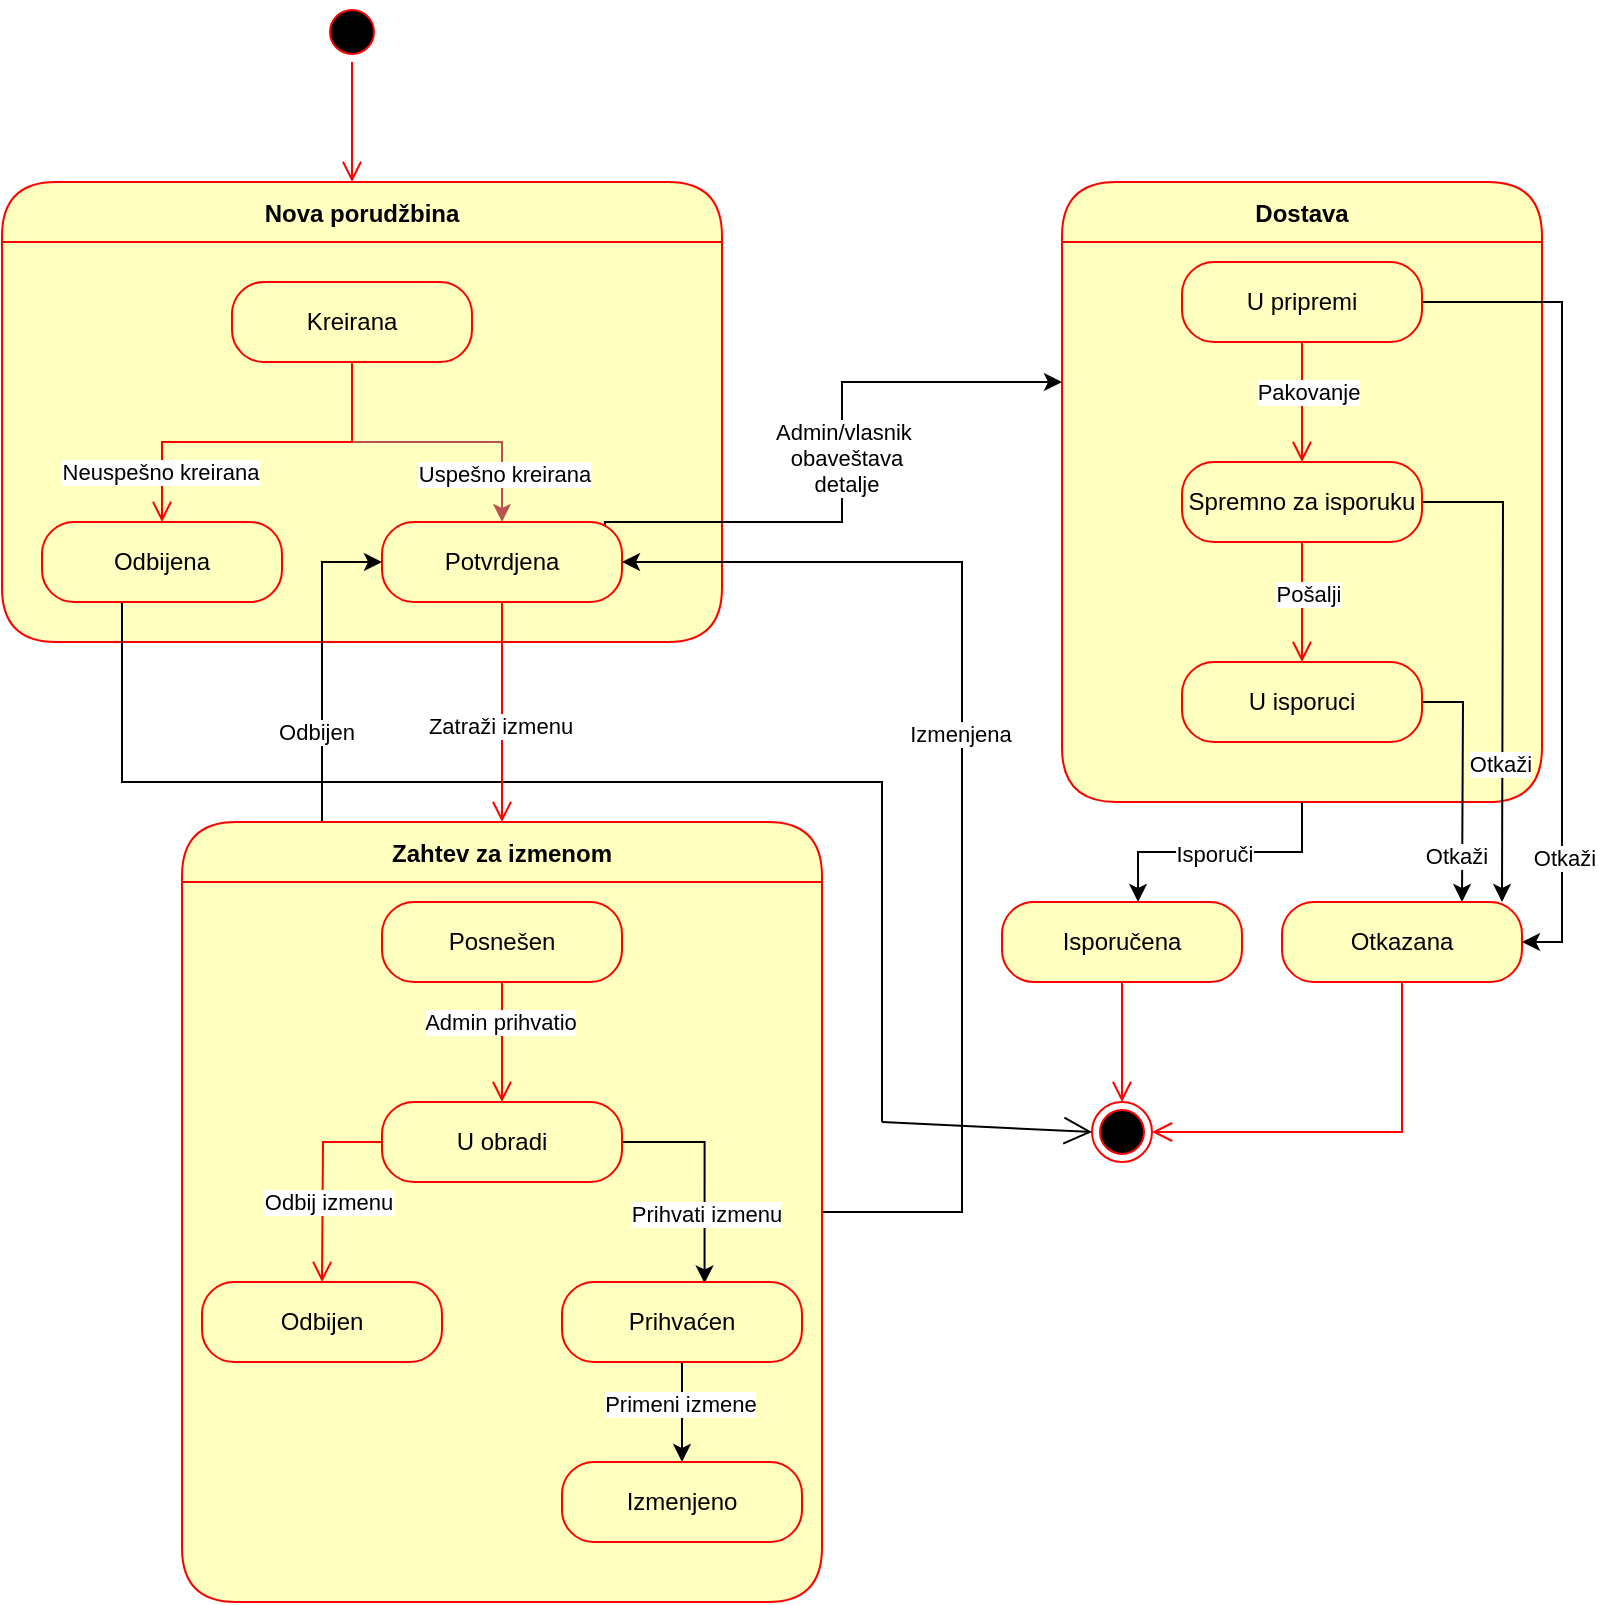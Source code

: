 <mxfile version="28.1.2">
  <diagram name="Page-1" id="dD0RzbWAJRVFWUIthWXu">
    <mxGraphModel dx="1186" dy="845" grid="1" gridSize="10" guides="1" tooltips="1" connect="1" arrows="1" fold="1" page="1" pageScale="1" pageWidth="850" pageHeight="1100" math="0" shadow="0">
      <root>
        <mxCell id="0" />
        <mxCell id="1" parent="0" />
        <mxCell id="jijcVxQb25p9yLqvrZua-1" value="" style="ellipse;html=1;shape=startState;fillColor=#000000;strokeColor=#ff0000;" parent="1" vertex="1">
          <mxGeometry x="190" y="30" width="30" height="30" as="geometry" />
        </mxCell>
        <mxCell id="jijcVxQb25p9yLqvrZua-2" value="" style="edgeStyle=orthogonalEdgeStyle;html=1;verticalAlign=bottom;endArrow=open;endSize=8;strokeColor=#ff0000;rounded=0;" parent="1" source="jijcVxQb25p9yLqvrZua-1" edge="1">
          <mxGeometry relative="1" as="geometry">
            <mxPoint x="205" y="120" as="targetPoint" />
          </mxGeometry>
        </mxCell>
        <mxCell id="jijcVxQb25p9yLqvrZua-3" value="Nova porudžbina" style="swimlane;fontStyle=1;align=center;verticalAlign=middle;childLayout=stackLayout;horizontal=1;startSize=30;horizontalStack=0;resizeParent=0;resizeLast=1;container=0;fontColor=#000000;collapsible=0;rounded=1;arcSize=30;strokeColor=#ff0000;fillColor=#ffffc0;swimlaneFillColor=#ffffc0;dropTarget=0;" parent="1" vertex="1">
          <mxGeometry x="30" y="120" width="360" height="230" as="geometry" />
        </mxCell>
        <mxCell id="jijcVxQb25p9yLqvrZua-14" style="edgeStyle=orthogonalEdgeStyle;rounded=0;orthogonalLoop=1;jettySize=auto;html=1;entryX=0.5;entryY=0;entryDx=0;entryDy=0;fillColor=#f8cecc;strokeColor=#b85450;" parent="1" source="jijcVxQb25p9yLqvrZua-6" target="jijcVxQb25p9yLqvrZua-12" edge="1">
          <mxGeometry relative="1" as="geometry" />
        </mxCell>
        <mxCell id="jijcVxQb25p9yLqvrZua-16" value="Uspešno kreirana" style="edgeLabel;html=1;align=center;verticalAlign=middle;resizable=0;points=[];" parent="jijcVxQb25p9yLqvrZua-14" vertex="1" connectable="0">
          <mxGeometry x="0.69" y="1" relative="1" as="geometry">
            <mxPoint as="offset" />
          </mxGeometry>
        </mxCell>
        <mxCell id="jijcVxQb25p9yLqvrZua-6" value="Kreirana" style="rounded=1;whiteSpace=wrap;html=1;arcSize=40;fontColor=#000000;fillColor=#ffffc0;strokeColor=#ff0000;" parent="1" vertex="1">
          <mxGeometry x="145" y="170" width="120" height="40" as="geometry" />
        </mxCell>
        <mxCell id="jijcVxQb25p9yLqvrZua-7" value="" style="edgeStyle=orthogonalEdgeStyle;html=1;verticalAlign=bottom;endArrow=open;endSize=8;strokeColor=#ff0000;rounded=0;entryX=0.5;entryY=0;entryDx=0;entryDy=0;" parent="1" source="jijcVxQb25p9yLqvrZua-6" target="jijcVxQb25p9yLqvrZua-10" edge="1">
          <mxGeometry relative="1" as="geometry">
            <mxPoint x="205" y="270" as="targetPoint" />
          </mxGeometry>
        </mxCell>
        <mxCell id="jijcVxQb25p9yLqvrZua-15" value="Neuspešno kreirana" style="edgeLabel;html=1;align=center;verticalAlign=middle;resizable=0;points=[];" parent="jijcVxQb25p9yLqvrZua-7" vertex="1" connectable="0">
          <mxGeometry x="0.714" y="-1" relative="1" as="geometry">
            <mxPoint as="offset" />
          </mxGeometry>
        </mxCell>
        <mxCell id="jijcVxQb25p9yLqvrZua-61" style="edgeStyle=elbowEdgeStyle;rounded=0;orthogonalLoop=1;jettySize=auto;html=1;elbow=vertical;endArrow=none;endFill=0;" parent="1" edge="1">
          <mxGeometry relative="1" as="geometry">
            <mxPoint x="470" y="590" as="targetPoint" />
            <mxPoint x="90" y="330" as="sourcePoint" />
            <Array as="points">
              <mxPoint x="280" y="420" />
            </Array>
          </mxGeometry>
        </mxCell>
        <mxCell id="jijcVxQb25p9yLqvrZua-10" value="Odbijena" style="rounded=1;whiteSpace=wrap;html=1;arcSize=40;fontColor=#000000;fillColor=#ffffc0;strokeColor=#ff0000;" parent="1" vertex="1">
          <mxGeometry x="50" y="290" width="120" height="40" as="geometry" />
        </mxCell>
        <mxCell id="jijcVxQb25p9yLqvrZua-47" style="edgeStyle=orthogonalEdgeStyle;rounded=0;orthogonalLoop=1;jettySize=auto;html=1;exitX=0.928;exitY=0.167;exitDx=0;exitDy=0;exitPerimeter=0;" parent="1" source="jijcVxQb25p9yLqvrZua-12" edge="1">
          <mxGeometry relative="1" as="geometry">
            <mxPoint x="560" y="220" as="targetPoint" />
            <Array as="points">
              <mxPoint x="331" y="290" />
              <mxPoint x="450" y="290" />
              <mxPoint x="450" y="220" />
              <mxPoint x="560" y="220" />
            </Array>
          </mxGeometry>
        </mxCell>
        <mxCell id="jijcVxQb25p9yLqvrZua-48" value="Admin/vlasnik&amp;nbsp;&lt;div&gt;obaveštava&lt;/div&gt;&lt;div&gt;detalje&lt;/div&gt;" style="edgeLabel;html=1;align=center;verticalAlign=middle;resizable=0;points=[];" parent="jijcVxQb25p9yLqvrZua-47" vertex="1" connectable="0">
          <mxGeometry x="-0.18" y="2" relative="1" as="geometry">
            <mxPoint x="2" y="-30" as="offset" />
          </mxGeometry>
        </mxCell>
        <mxCell id="jijcVxQb25p9yLqvrZua-12" value="Potvrdjena" style="rounded=1;whiteSpace=wrap;html=1;arcSize=40;fontColor=#000000;fillColor=#ffffc0;strokeColor=#ff0000;" parent="1" vertex="1">
          <mxGeometry x="220" y="290" width="120" height="40" as="geometry" />
        </mxCell>
        <mxCell id="jijcVxQb25p9yLqvrZua-13" value="" style="edgeStyle=orthogonalEdgeStyle;html=1;verticalAlign=bottom;endArrow=open;endSize=8;strokeColor=#ff0000;rounded=0;entryX=0.5;entryY=0;entryDx=0;entryDy=0;" parent="1" source="jijcVxQb25p9yLqvrZua-12" target="jijcVxQb25p9yLqvrZua-17" edge="1">
          <mxGeometry relative="1" as="geometry">
            <mxPoint x="280" y="390" as="targetPoint" />
          </mxGeometry>
        </mxCell>
        <mxCell id="jijcVxQb25p9yLqvrZua-20" value="Zatraži izmenu" style="edgeLabel;html=1;align=center;verticalAlign=middle;resizable=0;points=[];" parent="jijcVxQb25p9yLqvrZua-13" vertex="1" connectable="0">
          <mxGeometry x="0.127" y="-1" relative="1" as="geometry">
            <mxPoint as="offset" />
          </mxGeometry>
        </mxCell>
        <mxCell id="jijcVxQb25p9yLqvrZua-38" style="edgeStyle=elbowEdgeStyle;rounded=0;orthogonalLoop=1;jettySize=auto;html=1;entryX=1;entryY=0.5;entryDx=0;entryDy=0;entryPerimeter=0;" parent="1" source="jijcVxQb25p9yLqvrZua-17" target="jijcVxQb25p9yLqvrZua-12" edge="1">
          <mxGeometry relative="1" as="geometry">
            <mxPoint x="350" y="310" as="targetPoint" />
            <Array as="points">
              <mxPoint x="510" y="380" />
            </Array>
          </mxGeometry>
        </mxCell>
        <mxCell id="jijcVxQb25p9yLqvrZua-39" value="Izmenjena" style="edgeLabel;html=1;align=center;verticalAlign=middle;resizable=0;points=[];" parent="jijcVxQb25p9yLqvrZua-38" vertex="1" connectable="0">
          <mxGeometry x="0.094" y="1" relative="1" as="geometry">
            <mxPoint as="offset" />
          </mxGeometry>
        </mxCell>
        <mxCell id="jijcVxQb25p9yLqvrZua-42" style="edgeStyle=elbowEdgeStyle;rounded=0;orthogonalLoop=1;jettySize=auto;html=1;entryX=0;entryY=0.5;entryDx=0;entryDy=0;" parent="1" source="jijcVxQb25p9yLqvrZua-17" target="jijcVxQb25p9yLqvrZua-12" edge="1">
          <mxGeometry relative="1" as="geometry">
            <mxPoint x="210" y="380" as="targetPoint" />
            <Array as="points">
              <mxPoint x="190" y="400" />
            </Array>
          </mxGeometry>
        </mxCell>
        <mxCell id="jijcVxQb25p9yLqvrZua-43" value="Odbijen" style="edgeLabel;html=1;align=center;verticalAlign=middle;resizable=0;points=[];" parent="jijcVxQb25p9yLqvrZua-42" vertex="1" connectable="0">
          <mxGeometry x="-0.429" y="3" relative="1" as="geometry">
            <mxPoint as="offset" />
          </mxGeometry>
        </mxCell>
        <mxCell id="jijcVxQb25p9yLqvrZua-17" value="Zahtev za izmenom" style="swimlane;fontStyle=1;align=center;verticalAlign=middle;childLayout=stackLayout;horizontal=1;startSize=30;horizontalStack=0;resizeParent=0;resizeLast=1;container=0;fontColor=#000000;collapsible=0;rounded=1;arcSize=30;strokeColor=#ff0000;fillColor=#ffffc0;swimlaneFillColor=#ffffc0;dropTarget=0;" parent="1" vertex="1">
          <mxGeometry x="120" y="440" width="320" height="390" as="geometry" />
        </mxCell>
        <mxCell id="jijcVxQb25p9yLqvrZua-21" value="Posnešen" style="rounded=1;whiteSpace=wrap;html=1;arcSize=40;fontColor=#000000;fillColor=#ffffc0;strokeColor=#ff0000;" parent="1" vertex="1">
          <mxGeometry x="220" y="480" width="120" height="40" as="geometry" />
        </mxCell>
        <mxCell id="jijcVxQb25p9yLqvrZua-22" value="" style="edgeStyle=orthogonalEdgeStyle;html=1;verticalAlign=bottom;endArrow=open;endSize=8;strokeColor=#ff0000;rounded=0;" parent="1" source="jijcVxQb25p9yLqvrZua-21" edge="1">
          <mxGeometry relative="1" as="geometry">
            <mxPoint x="280" y="580" as="targetPoint" />
          </mxGeometry>
        </mxCell>
        <mxCell id="jijcVxQb25p9yLqvrZua-23" value="Admin prihvatio" style="edgeLabel;html=1;align=center;verticalAlign=middle;resizable=0;points=[];" parent="jijcVxQb25p9yLqvrZua-22" vertex="1" connectable="0">
          <mxGeometry x="-0.339" y="-1" relative="1" as="geometry">
            <mxPoint as="offset" />
          </mxGeometry>
        </mxCell>
        <mxCell id="jijcVxQb25p9yLqvrZua-31" style="edgeStyle=orthogonalEdgeStyle;rounded=0;orthogonalLoop=1;jettySize=auto;html=1;entryX=0.594;entryY=0.017;entryDx=0;entryDy=0;entryPerimeter=0;" parent="1" source="jijcVxQb25p9yLqvrZua-24" target="jijcVxQb25p9yLqvrZua-29" edge="1">
          <mxGeometry relative="1" as="geometry">
            <mxPoint x="380" y="660" as="targetPoint" />
            <Array as="points">
              <mxPoint x="381" y="600" />
            </Array>
          </mxGeometry>
        </mxCell>
        <mxCell id="jijcVxQb25p9yLqvrZua-32" value="Prihvati izmenu" style="edgeLabel;html=1;align=center;verticalAlign=middle;resizable=0;points=[];" parent="jijcVxQb25p9yLqvrZua-31" vertex="1" connectable="0">
          <mxGeometry x="0.381" relative="1" as="geometry">
            <mxPoint as="offset" />
          </mxGeometry>
        </mxCell>
        <mxCell id="jijcVxQb25p9yLqvrZua-24" value="U obradi" style="rounded=1;whiteSpace=wrap;html=1;arcSize=40;fontColor=#000000;fillColor=#ffffc0;strokeColor=#ff0000;" parent="1" vertex="1">
          <mxGeometry x="220" y="580" width="120" height="40" as="geometry" />
        </mxCell>
        <mxCell id="jijcVxQb25p9yLqvrZua-25" value="" style="edgeStyle=orthogonalEdgeStyle;html=1;verticalAlign=bottom;endArrow=open;endSize=8;strokeColor=#ff0000;rounded=0;" parent="1" source="jijcVxQb25p9yLqvrZua-24" edge="1">
          <mxGeometry relative="1" as="geometry">
            <mxPoint x="190" y="670" as="targetPoint" />
          </mxGeometry>
        </mxCell>
        <mxCell id="jijcVxQb25p9yLqvrZua-26" value="Odbij izmenu" style="edgeLabel;html=1;align=center;verticalAlign=middle;resizable=0;points=[];" parent="jijcVxQb25p9yLqvrZua-25" vertex="1" connectable="0">
          <mxGeometry x="-0.074" y="2" relative="1" as="geometry">
            <mxPoint y="13" as="offset" />
          </mxGeometry>
        </mxCell>
        <mxCell id="jijcVxQb25p9yLqvrZua-27" value="Odbijen" style="rounded=1;whiteSpace=wrap;html=1;arcSize=40;fontColor=#000000;fillColor=#ffffc0;strokeColor=#ff0000;" parent="1" vertex="1">
          <mxGeometry x="130" y="670" width="120" height="40" as="geometry" />
        </mxCell>
        <mxCell id="jijcVxQb25p9yLqvrZua-35" style="edgeStyle=orthogonalEdgeStyle;rounded=0;orthogonalLoop=1;jettySize=auto;html=1;entryX=0.5;entryY=0;entryDx=0;entryDy=0;" parent="1" source="jijcVxQb25p9yLqvrZua-29" target="jijcVxQb25p9yLqvrZua-33" edge="1">
          <mxGeometry relative="1" as="geometry" />
        </mxCell>
        <mxCell id="jijcVxQb25p9yLqvrZua-36" value="Primeni izmene" style="edgeLabel;html=1;align=center;verticalAlign=middle;resizable=0;points=[];" parent="jijcVxQb25p9yLqvrZua-35" vertex="1" connectable="0">
          <mxGeometry x="-0.16" y="-1" relative="1" as="geometry">
            <mxPoint as="offset" />
          </mxGeometry>
        </mxCell>
        <mxCell id="jijcVxQb25p9yLqvrZua-29" value="Prihvaćen" style="rounded=1;whiteSpace=wrap;html=1;arcSize=40;fontColor=#000000;fillColor=#ffffc0;strokeColor=#ff0000;" parent="1" vertex="1">
          <mxGeometry x="310" y="670" width="120" height="40" as="geometry" />
        </mxCell>
        <mxCell id="jijcVxQb25p9yLqvrZua-33" value="Izmenjeno" style="rounded=1;whiteSpace=wrap;html=1;arcSize=40;fontColor=#000000;fillColor=#ffffc0;strokeColor=#ff0000;" parent="1" vertex="1">
          <mxGeometry x="310" y="760" width="120" height="40" as="geometry" />
        </mxCell>
        <mxCell id="jijcVxQb25p9yLqvrZua-44" value="Dostava" style="swimlane;fontStyle=1;align=center;verticalAlign=middle;childLayout=stackLayout;horizontal=1;startSize=30;horizontalStack=0;resizeParent=0;resizeLast=1;container=0;fontColor=#000000;collapsible=0;rounded=1;arcSize=30;strokeColor=#ff0000;fillColor=#ffffc0;swimlaneFillColor=#ffffc0;dropTarget=0;" parent="1" vertex="1">
          <mxGeometry x="560" y="120" width="240" height="310" as="geometry" />
        </mxCell>
        <mxCell id="jijcVxQb25p9yLqvrZua-64" style="edgeStyle=elbowEdgeStyle;rounded=0;orthogonalLoop=1;jettySize=auto;html=1;" parent="1" source="jijcVxQb25p9yLqvrZua-49" edge="1">
          <mxGeometry relative="1" as="geometry">
            <mxPoint x="790" y="500" as="targetPoint" />
            <Array as="points">
              <mxPoint x="810" y="340" />
            </Array>
          </mxGeometry>
        </mxCell>
        <mxCell id="jijcVxQb25p9yLqvrZua-67" value="Otkaži" style="edgeLabel;html=1;align=center;verticalAlign=middle;resizable=0;points=[];" parent="jijcVxQb25p9yLqvrZua-64" vertex="1" connectable="0">
          <mxGeometry x="0.694" y="1" relative="1" as="geometry">
            <mxPoint as="offset" />
          </mxGeometry>
        </mxCell>
        <mxCell id="jijcVxQb25p9yLqvrZua-49" value="U pripremi" style="rounded=1;whiteSpace=wrap;html=1;arcSize=40;fontColor=#000000;fillColor=#ffffc0;strokeColor=#ff0000;" parent="1" vertex="1">
          <mxGeometry x="620" y="160" width="120" height="40" as="geometry" />
        </mxCell>
        <mxCell id="jijcVxQb25p9yLqvrZua-50" value="" style="edgeStyle=orthogonalEdgeStyle;html=1;verticalAlign=bottom;endArrow=open;endSize=8;strokeColor=#ff0000;rounded=0;" parent="1" source="jijcVxQb25p9yLqvrZua-49" edge="1">
          <mxGeometry relative="1" as="geometry">
            <mxPoint x="680" y="260" as="targetPoint" />
          </mxGeometry>
        </mxCell>
        <mxCell id="jijcVxQb25p9yLqvrZua-53" value="Pakovanje" style="edgeLabel;html=1;align=center;verticalAlign=middle;resizable=0;points=[];" parent="jijcVxQb25p9yLqvrZua-50" vertex="1" connectable="0">
          <mxGeometry x="-0.196" y="3" relative="1" as="geometry">
            <mxPoint as="offset" />
          </mxGeometry>
        </mxCell>
        <mxCell id="jijcVxQb25p9yLqvrZua-68" style="edgeStyle=orthogonalEdgeStyle;rounded=0;orthogonalLoop=1;jettySize=auto;html=1;" parent="1" source="jijcVxQb25p9yLqvrZua-51" edge="1">
          <mxGeometry relative="1" as="geometry">
            <mxPoint x="780" y="480" as="targetPoint" />
          </mxGeometry>
        </mxCell>
        <mxCell id="jijcVxQb25p9yLqvrZua-69" value="Otkaži" style="edgeLabel;html=1;align=center;verticalAlign=middle;resizable=0;points=[];" parent="jijcVxQb25p9yLqvrZua-68" vertex="1" connectable="0">
          <mxGeometry x="0.712" y="-1" relative="1" as="geometry">
            <mxPoint y="-35" as="offset" />
          </mxGeometry>
        </mxCell>
        <mxCell id="jijcVxQb25p9yLqvrZua-51" value="Spremno za isporuku" style="rounded=1;whiteSpace=wrap;html=1;arcSize=40;fontColor=#000000;fillColor=#ffffc0;strokeColor=#ff0000;" parent="1" vertex="1">
          <mxGeometry x="620" y="260" width="120" height="40" as="geometry" />
        </mxCell>
        <mxCell id="jijcVxQb25p9yLqvrZua-52" value="" style="edgeStyle=orthogonalEdgeStyle;html=1;verticalAlign=bottom;endArrow=open;endSize=8;strokeColor=#ff0000;rounded=0;" parent="1" source="jijcVxQb25p9yLqvrZua-51" edge="1">
          <mxGeometry relative="1" as="geometry">
            <mxPoint x="680" y="360" as="targetPoint" />
          </mxGeometry>
        </mxCell>
        <mxCell id="jijcVxQb25p9yLqvrZua-56" value="Pošalji" style="edgeLabel;html=1;align=center;verticalAlign=middle;resizable=0;points=[];" parent="jijcVxQb25p9yLqvrZua-52" vertex="1" connectable="0">
          <mxGeometry x="-0.163" y="3" relative="1" as="geometry">
            <mxPoint as="offset" />
          </mxGeometry>
        </mxCell>
        <mxCell id="jijcVxQb25p9yLqvrZua-70" style="edgeStyle=orthogonalEdgeStyle;rounded=0;orthogonalLoop=1;jettySize=auto;html=1;" parent="1" source="jijcVxQb25p9yLqvrZua-54" edge="1">
          <mxGeometry relative="1" as="geometry">
            <mxPoint x="760" y="480" as="targetPoint" />
          </mxGeometry>
        </mxCell>
        <mxCell id="jijcVxQb25p9yLqvrZua-71" value="Otkaži" style="edgeLabel;html=1;align=center;verticalAlign=middle;resizable=0;points=[];" parent="jijcVxQb25p9yLqvrZua-70" vertex="1" connectable="0">
          <mxGeometry x="0.607" y="-3" relative="1" as="geometry">
            <mxPoint as="offset" />
          </mxGeometry>
        </mxCell>
        <mxCell id="jijcVxQb25p9yLqvrZua-54" value="U isporuci" style="rounded=1;whiteSpace=wrap;html=1;arcSize=40;fontColor=#000000;fillColor=#ffffc0;strokeColor=#ff0000;" parent="1" vertex="1">
          <mxGeometry x="620" y="360" width="120" height="40" as="geometry" />
        </mxCell>
        <mxCell id="jijcVxQb25p9yLqvrZua-57" value="Isporučena" style="rounded=1;whiteSpace=wrap;html=1;arcSize=40;fontColor=#000000;fillColor=#ffffc0;strokeColor=#ff0000;" parent="1" vertex="1">
          <mxGeometry x="530" y="480" width="120" height="40" as="geometry" />
        </mxCell>
        <mxCell id="jijcVxQb25p9yLqvrZua-58" value="" style="edgeStyle=orthogonalEdgeStyle;html=1;verticalAlign=bottom;endArrow=open;endSize=8;strokeColor=#ff0000;rounded=0;" parent="1" source="jijcVxQb25p9yLqvrZua-57" edge="1">
          <mxGeometry relative="1" as="geometry">
            <mxPoint x="590" y="580" as="targetPoint" />
          </mxGeometry>
        </mxCell>
        <mxCell id="jijcVxQb25p9yLqvrZua-59" style="edgeStyle=orthogonalEdgeStyle;rounded=0;orthogonalLoop=1;jettySize=auto;html=1;entryX=0.567;entryY=0;entryDx=0;entryDy=0;entryPerimeter=0;" parent="1" source="jijcVxQb25p9yLqvrZua-44" target="jijcVxQb25p9yLqvrZua-57" edge="1">
          <mxGeometry relative="1" as="geometry" />
        </mxCell>
        <mxCell id="jijcVxQb25p9yLqvrZua-63" value="Isporuči" style="edgeLabel;html=1;align=center;verticalAlign=middle;resizable=0;points=[];" parent="jijcVxQb25p9yLqvrZua-59" vertex="1" connectable="0">
          <mxGeometry x="0.056" y="1" relative="1" as="geometry">
            <mxPoint as="offset" />
          </mxGeometry>
        </mxCell>
        <mxCell id="jijcVxQb25p9yLqvrZua-60" value="" style="ellipse;html=1;shape=endState;fillColor=#000000;strokeColor=#ff0000;" parent="1" vertex="1">
          <mxGeometry x="575" y="580" width="30" height="30" as="geometry" />
        </mxCell>
        <mxCell id="jijcVxQb25p9yLqvrZua-62" value="" style="endArrow=open;endFill=1;endSize=12;html=1;rounded=0;entryX=0;entryY=0.5;entryDx=0;entryDy=0;" parent="1" target="jijcVxQb25p9yLqvrZua-60" edge="1">
          <mxGeometry width="160" relative="1" as="geometry">
            <mxPoint x="470" y="590" as="sourcePoint" />
            <mxPoint x="570" y="600" as="targetPoint" />
          </mxGeometry>
        </mxCell>
        <mxCell id="jijcVxQb25p9yLqvrZua-65" value="Otkazana" style="rounded=1;whiteSpace=wrap;html=1;arcSize=40;fontColor=#000000;fillColor=#ffffc0;strokeColor=#ff0000;" parent="1" vertex="1">
          <mxGeometry x="670" y="480" width="120" height="40" as="geometry" />
        </mxCell>
        <mxCell id="jijcVxQb25p9yLqvrZua-66" value="" style="edgeStyle=orthogonalEdgeStyle;html=1;verticalAlign=bottom;endArrow=open;endSize=8;strokeColor=#ff0000;rounded=0;entryX=1;entryY=0.5;entryDx=0;entryDy=0;" parent="1" source="jijcVxQb25p9yLqvrZua-65" target="jijcVxQb25p9yLqvrZua-60" edge="1">
          <mxGeometry relative="1" as="geometry">
            <mxPoint x="730" y="580" as="targetPoint" />
            <Array as="points">
              <mxPoint x="730" y="595" />
            </Array>
          </mxGeometry>
        </mxCell>
      </root>
    </mxGraphModel>
  </diagram>
</mxfile>

